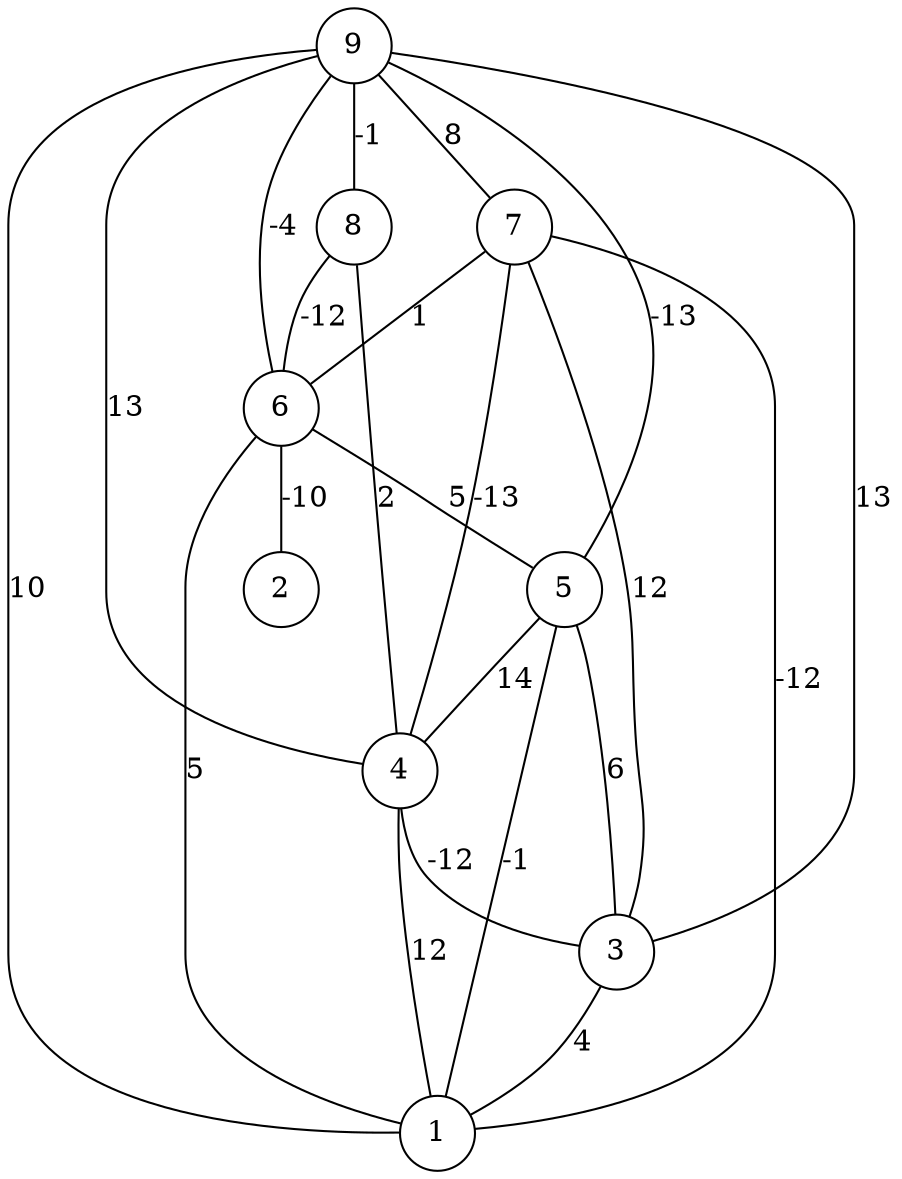 graph { 
	 fontname="Helvetica,Arial,sans-serif" 
	 node [shape = circle]; 
	 9 -- 1 [label = "10"];
	 9 -- 3 [label = "13"];
	 9 -- 4 [label = "13"];
	 9 -- 5 [label = "-13"];
	 9 -- 6 [label = "-4"];
	 9 -- 7 [label = "8"];
	 9 -- 8 [label = "-1"];
	 8 -- 4 [label = "2"];
	 8 -- 6 [label = "-12"];
	 7 -- 1 [label = "-12"];
	 7 -- 3 [label = "12"];
	 7 -- 4 [label = "-13"];
	 7 -- 6 [label = "1"];
	 6 -- 1 [label = "5"];
	 6 -- 2 [label = "-10"];
	 6 -- 5 [label = "5"];
	 5 -- 1 [label = "-1"];
	 5 -- 3 [label = "6"];
	 5 -- 4 [label = "14"];
	 4 -- 1 [label = "12"];
	 4 -- 3 [label = "-12"];
	 3 -- 1 [label = "4"];
	 1;
	 2;
	 3;
	 4;
	 5;
	 6;
	 7;
	 8;
	 9;
}
